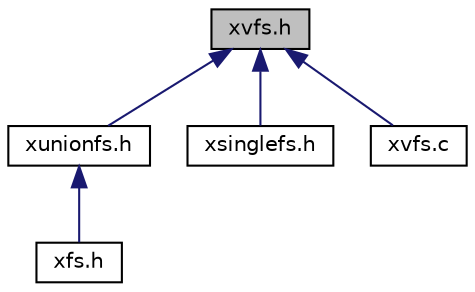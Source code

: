digraph "xvfs.h"
{
  edge [fontname="Helvetica",fontsize="10",labelfontname="Helvetica",labelfontsize="10"];
  node [fontname="Helvetica",fontsize="10",shape=record];
  Node1 [label="xvfs.h",height=0.2,width=0.4,color="black", fillcolor="grey75", style="filled", fontcolor="black"];
  Node1 -> Node2 [dir="back",color="midnightblue",fontsize="10",style="solid",fontname="Helvetica"];
  Node2 [label="xunionfs.h",height=0.2,width=0.4,color="black", fillcolor="white", style="filled",URL="$xunionfs_8h.html"];
  Node2 -> Node3 [dir="back",color="midnightblue",fontsize="10",style="solid",fontname="Helvetica"];
  Node3 [label="xfs.h",height=0.2,width=0.4,color="black", fillcolor="white", style="filled",URL="$xfs_8h.html"];
  Node1 -> Node4 [dir="back",color="midnightblue",fontsize="10",style="solid",fontname="Helvetica"];
  Node4 [label="xsinglefs.h",height=0.2,width=0.4,color="black", fillcolor="white", style="filled",URL="$xsinglefs_8h.html"];
  Node1 -> Node5 [dir="back",color="midnightblue",fontsize="10",style="solid",fontname="Helvetica"];
  Node5 [label="xvfs.c",height=0.2,width=0.4,color="black", fillcolor="white", style="filled",URL="$xvfs_8c.html"];
}
